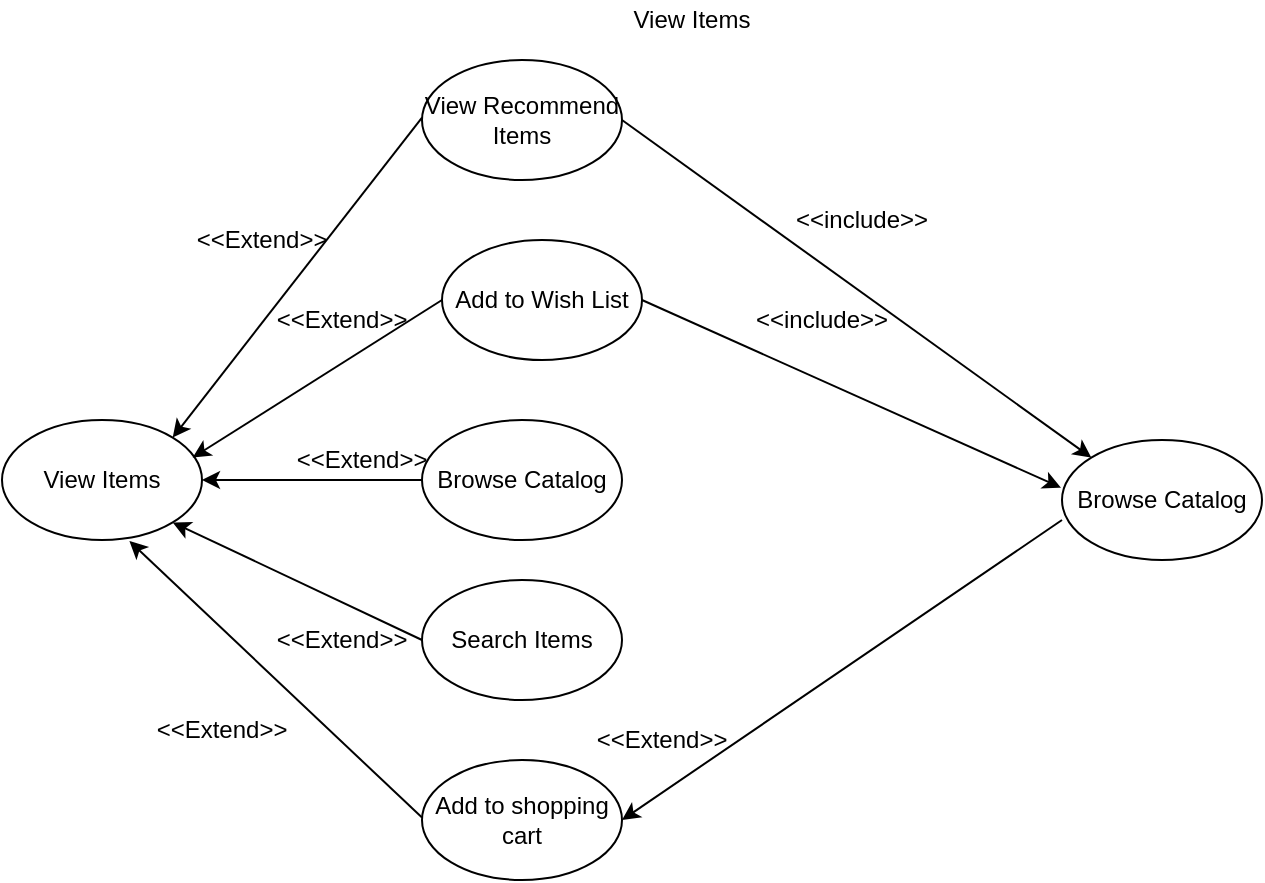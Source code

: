 <mxfile version="13.10.6" type="device"><diagram id="zMo8VYvyHFcCbAg8WACm" name="Page-1"><mxGraphModel dx="923" dy="402" grid="1" gridSize="10" guides="1" tooltips="1" connect="1" arrows="1" fold="1" page="1" pageScale="1" pageWidth="827" pageHeight="1169" math="0" shadow="0"><root><mxCell id="0"/><mxCell id="1" parent="0"/><mxCell id="PplN3d9TOKvvnZY87KuM-8" value="Search Items" style="ellipse;whiteSpace=wrap;html=1;" vertex="1" parent="1"><mxGeometry x="330" y="290" width="100" height="60" as="geometry"/></mxCell><mxCell id="PplN3d9TOKvvnZY87KuM-9" value="Browse Catalog" style="ellipse;whiteSpace=wrap;html=1;" vertex="1" parent="1"><mxGeometry x="330" y="210" width="100" height="60" as="geometry"/></mxCell><mxCell id="PplN3d9TOKvvnZY87KuM-10" value="View Recommend Items" style="ellipse;whiteSpace=wrap;html=1;" vertex="1" parent="1"><mxGeometry x="330" y="30" width="100" height="60" as="geometry"/></mxCell><mxCell id="PplN3d9TOKvvnZY87KuM-11" value="Add to Wish List" style="ellipse;whiteSpace=wrap;html=1;" vertex="1" parent="1"><mxGeometry x="340" y="120" width="100" height="60" as="geometry"/></mxCell><mxCell id="PplN3d9TOKvvnZY87KuM-12" value="Add to shopping cart" style="ellipse;whiteSpace=wrap;html=1;" vertex="1" parent="1"><mxGeometry x="330" y="380" width="100" height="60" as="geometry"/></mxCell><mxCell id="PplN3d9TOKvvnZY87KuM-29" value="View Items" style="text;html=1;strokeColor=none;fillColor=none;align=center;verticalAlign=middle;whiteSpace=wrap;rounded=0;" vertex="1" parent="1"><mxGeometry x="420" width="90" height="20" as="geometry"/></mxCell><mxCell id="PplN3d9TOKvvnZY87KuM-32" value="View Items" style="ellipse;whiteSpace=wrap;html=1;" vertex="1" parent="1"><mxGeometry x="120" y="210" width="100" height="60" as="geometry"/></mxCell><mxCell id="PplN3d9TOKvvnZY87KuM-33" value="" style="endArrow=classic;html=1;entryX=1;entryY=1;entryDx=0;entryDy=0;exitX=0;exitY=0.5;exitDx=0;exitDy=0;" edge="1" parent="1" source="PplN3d9TOKvvnZY87KuM-8" target="PplN3d9TOKvvnZY87KuM-32"><mxGeometry width="50" height="50" relative="1" as="geometry"><mxPoint x="240" y="350" as="sourcePoint"/><mxPoint x="290" y="300" as="targetPoint"/></mxGeometry></mxCell><mxCell id="PplN3d9TOKvvnZY87KuM-34" value="" style="endArrow=classic;html=1;entryX=0.637;entryY=1.008;entryDx=0;entryDy=0;exitX=0;exitY=0.5;exitDx=0;exitDy=0;entryPerimeter=0;" edge="1" parent="1" target="PplN3d9TOKvvnZY87KuM-32"><mxGeometry width="50" height="50" relative="1" as="geometry"><mxPoint x="330" y="408.79" as="sourcePoint"/><mxPoint x="205.355" y="350.003" as="targetPoint"/></mxGeometry></mxCell><mxCell id="PplN3d9TOKvvnZY87KuM-35" value="" style="endArrow=classic;html=1;entryX=1;entryY=0;entryDx=0;entryDy=0;exitX=0;exitY=0.5;exitDx=0;exitDy=0;" edge="1" parent="1" target="PplN3d9TOKvvnZY87KuM-32"><mxGeometry width="50" height="50" relative="1" as="geometry"><mxPoint x="330" y="58.79" as="sourcePoint"/><mxPoint x="205.355" y="0.003" as="targetPoint"/></mxGeometry></mxCell><mxCell id="PplN3d9TOKvvnZY87KuM-36" value="" style="endArrow=classic;html=1;entryX=1;entryY=0;entryDx=0;entryDy=0;exitX=0;exitY=0.5;exitDx=0;exitDy=0;" edge="1" parent="1" source="PplN3d9TOKvvnZY87KuM-11"><mxGeometry width="50" height="50" relative="1" as="geometry"><mxPoint x="340" y="68.79" as="sourcePoint"/><mxPoint x="215.355" y="228.787" as="targetPoint"/></mxGeometry></mxCell><mxCell id="PplN3d9TOKvvnZY87KuM-37" value="" style="endArrow=classic;html=1;entryX=1;entryY=0.5;entryDx=0;entryDy=0;exitX=0;exitY=0.5;exitDx=0;exitDy=0;" edge="1" parent="1" source="PplN3d9TOKvvnZY87KuM-9" target="PplN3d9TOKvvnZY87KuM-32"><mxGeometry width="50" height="50" relative="1" as="geometry"><mxPoint x="350" y="160" as="sourcePoint"/><mxPoint x="225.355" y="238.787" as="targetPoint"/></mxGeometry></mxCell><mxCell id="PplN3d9TOKvvnZY87KuM-38" value="Browse Catalog" style="ellipse;whiteSpace=wrap;html=1;" vertex="1" parent="1"><mxGeometry x="650" y="220" width="100" height="60" as="geometry"/></mxCell><mxCell id="PplN3d9TOKvvnZY87KuM-40" value="" style="endArrow=classic;html=1;entryX=-0.005;entryY=0.397;entryDx=0;entryDy=0;exitX=1;exitY=0.5;exitDx=0;exitDy=0;entryPerimeter=0;" edge="1" parent="1" source="PplN3d9TOKvvnZY87KuM-11" target="PplN3d9TOKvvnZY87KuM-38"><mxGeometry width="50" height="50" relative="1" as="geometry"><mxPoint x="460" y="150" as="sourcePoint"/><mxPoint x="479.995" y="238.787" as="targetPoint"/></mxGeometry></mxCell><mxCell id="PplN3d9TOKvvnZY87KuM-41" value="" style="endArrow=classic;html=1;entryX=0;entryY=0;entryDx=0;entryDy=0;exitX=1;exitY=0.5;exitDx=0;exitDy=0;" edge="1" parent="1" target="PplN3d9TOKvvnZY87KuM-38"><mxGeometry width="50" height="50" relative="1" as="geometry"><mxPoint x="430.0" y="60" as="sourcePoint"/><mxPoint x="639.5" y="153.82" as="targetPoint"/></mxGeometry></mxCell><mxCell id="PplN3d9TOKvvnZY87KuM-42" value="" style="endArrow=classic;html=1;entryX=1;entryY=0.5;entryDx=0;entryDy=0;exitX=0;exitY=0.5;exitDx=0;exitDy=0;" edge="1" parent="1" target="PplN3d9TOKvvnZY87KuM-12"><mxGeometry width="50" height="50" relative="1" as="geometry"><mxPoint x="650" y="260" as="sourcePoint"/><mxPoint x="540" y="260" as="targetPoint"/></mxGeometry></mxCell><mxCell id="PplN3d9TOKvvnZY87KuM-48" value="&amp;lt;&amp;lt;Extend&amp;gt;&amp;gt;" style="text;html=1;strokeColor=none;fillColor=none;align=center;verticalAlign=middle;whiteSpace=wrap;rounded=0;" vertex="1" parent="1"><mxGeometry x="430" y="360" width="40" height="20" as="geometry"/></mxCell><mxCell id="PplN3d9TOKvvnZY87KuM-50" value="&amp;lt;&amp;lt;include&amp;gt;&amp;gt;" style="text;html=1;strokeColor=none;fillColor=none;align=center;verticalAlign=middle;whiteSpace=wrap;rounded=0;" vertex="1" parent="1"><mxGeometry x="530" y="100" width="40" height="20" as="geometry"/></mxCell><mxCell id="PplN3d9TOKvvnZY87KuM-52" value="&amp;lt;&amp;lt;include&amp;gt;&amp;gt;" style="text;html=1;strokeColor=none;fillColor=none;align=center;verticalAlign=middle;whiteSpace=wrap;rounded=0;" vertex="1" parent="1"><mxGeometry x="510" y="150" width="40" height="20" as="geometry"/></mxCell><mxCell id="PplN3d9TOKvvnZY87KuM-54" value="&amp;lt;&amp;lt;Extend&amp;gt;&amp;gt;" style="text;html=1;strokeColor=none;fillColor=none;align=center;verticalAlign=middle;whiteSpace=wrap;rounded=0;" vertex="1" parent="1"><mxGeometry x="210" y="360" width="40" height="10" as="geometry"/></mxCell><mxCell id="PplN3d9TOKvvnZY87KuM-57" value="&amp;lt;&amp;lt;Extend&amp;gt;&amp;gt;" style="text;html=1;strokeColor=none;fillColor=none;align=center;verticalAlign=middle;whiteSpace=wrap;rounded=0;" vertex="1" parent="1"><mxGeometry x="270" y="310" width="40" height="20" as="geometry"/></mxCell><mxCell id="PplN3d9TOKvvnZY87KuM-58" value="&amp;lt;&amp;lt;Extend&amp;gt;&amp;gt;" style="text;html=1;strokeColor=none;fillColor=none;align=center;verticalAlign=middle;whiteSpace=wrap;rounded=0;" vertex="1" parent="1"><mxGeometry x="280" y="220" width="40" height="20" as="geometry"/></mxCell><mxCell id="PplN3d9TOKvvnZY87KuM-59" value="&amp;lt;&amp;lt;Extend&amp;gt;&amp;gt;" style="text;html=1;strokeColor=none;fillColor=none;align=center;verticalAlign=middle;whiteSpace=wrap;rounded=0;" vertex="1" parent="1"><mxGeometry x="270" y="150" width="40" height="20" as="geometry"/></mxCell><mxCell id="PplN3d9TOKvvnZY87KuM-61" value="&amp;lt;&amp;lt;Extend&amp;gt;&amp;gt;" style="text;html=1;strokeColor=none;fillColor=none;align=center;verticalAlign=middle;whiteSpace=wrap;rounded=0;" vertex="1" parent="1"><mxGeometry x="230" y="110" width="40" height="20" as="geometry"/></mxCell></root></mxGraphModel></diagram></mxfile>